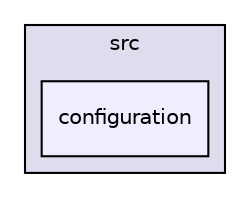 digraph "configuration" {
  compound=true
  node [ fontsize="10", fontname="Helvetica"];
  edge [ labelfontsize="10", labelfontname="Helvetica"];
  subgraph clusterdir_bfdfd8a3ecca797f1c48a0f523622085 {
    graph [ bgcolor="#ddddee", pencolor="black", label="src" fontname="Helvetica", fontsize="10", URL="dir_bfdfd8a3ecca797f1c48a0f523622085.html"]
  dir_3502bd679a92cf46c857d6171da01433 [shape=box, label="configuration", style="filled", fillcolor="#eeeeff", pencolor="black", URL="dir_3502bd679a92cf46c857d6171da01433.html"];
  }
}
